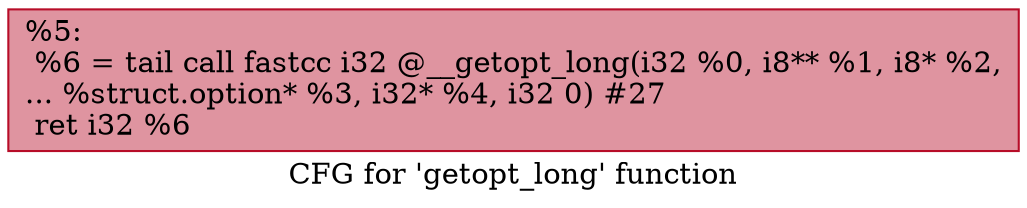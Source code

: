 digraph "CFG for 'getopt_long' function" {
	label="CFG for 'getopt_long' function";

	Node0x25432d0 [shape=record,color="#b70d28ff", style=filled, fillcolor="#b70d2870",label="{%5:\l  %6 = tail call fastcc i32 @__getopt_long(i32 %0, i8** %1, i8* %2,\l... %struct.option* %3, i32* %4, i32 0) #27\l  ret i32 %6\l}"];
}
